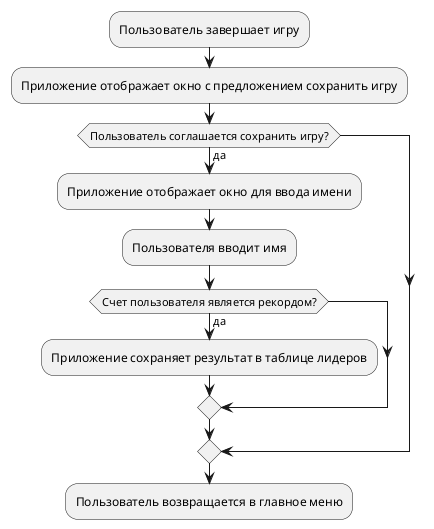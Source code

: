 @startuml
:Пользователь завершает игру;
:Приложение отображает окно с предложением сохранить игру;
if (Пользователь соглашается сохранить игру?) is (да) then
  :Приложение отображает окно для ввода имени;
  :Пользователя вводит имя;
  if (Счет пользователя является рекордом?) is (да) then
    :Приложение сохраняет результат в таблице лидеров;
  else
  endif
else
endif
  :Пользователь возвращается в главное меню;
@enduml
